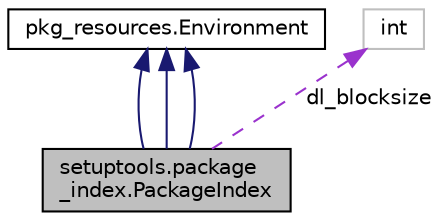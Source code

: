 digraph "setuptools.package_index.PackageIndex"
{
 // LATEX_PDF_SIZE
  edge [fontname="Helvetica",fontsize="10",labelfontname="Helvetica",labelfontsize="10"];
  node [fontname="Helvetica",fontsize="10",shape=record];
  Node1 [label="setuptools.package\l_index.PackageIndex",height=0.2,width=0.4,color="black", fillcolor="grey75", style="filled", fontcolor="black",tooltip=" "];
  Node2 -> Node1 [dir="back",color="midnightblue",fontsize="10",style="solid",fontname="Helvetica"];
  Node2 [label="pkg_resources.Environment",height=0.2,width=0.4,color="black", fillcolor="white", style="filled",URL="$classpkg__resources_1_1Environment.html",tooltip=" "];
  Node2 -> Node1 [dir="back",color="midnightblue",fontsize="10",style="solid",fontname="Helvetica"];
  Node2 -> Node1 [dir="back",color="midnightblue",fontsize="10",style="solid",fontname="Helvetica"];
  Node3 -> Node1 [dir="back",color="darkorchid3",fontsize="10",style="dashed",label=" dl_blocksize" ,fontname="Helvetica"];
  Node3 [label="int",height=0.2,width=0.4,color="grey75", fillcolor="white", style="filled",tooltip=" "];
}
